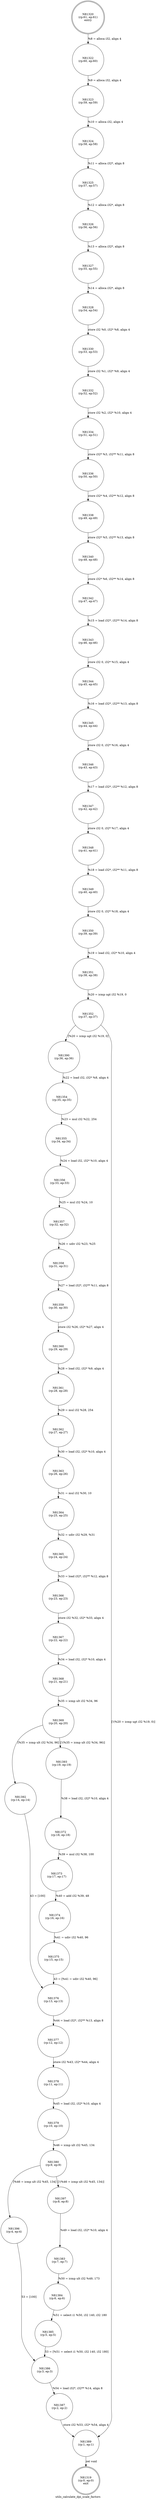 digraph utils_calculate_dpi_scale_factors {
label="utils_calculate_dpi_scale_factors"
81319 [label="N81319\n(rp:0, ep:0)\nexit", shape="doublecircle"]
81320 [label="N81320\n(rp:61, ep:61)\nentry", shape="doublecircle"]
81320 -> 81322 [label="%8 = alloca i32, align 4"]
81322 [label="N81322\n(rp:60, ep:60)", shape="circle"]
81322 -> 81323 [label="%9 = alloca i32, align 4"]
81323 [label="N81323\n(rp:59, ep:59)", shape="circle"]
81323 -> 81324 [label="%10 = alloca i32, align 4"]
81324 [label="N81324\n(rp:58, ep:58)", shape="circle"]
81324 -> 81325 [label="%11 = alloca i32*, align 8"]
81325 [label="N81325\n(rp:57, ep:57)", shape="circle"]
81325 -> 81326 [label="%12 = alloca i32*, align 8"]
81326 [label="N81326\n(rp:56, ep:56)", shape="circle"]
81326 -> 81327 [label="%13 = alloca i32*, align 8"]
81327 [label="N81327\n(rp:55, ep:55)", shape="circle"]
81327 -> 81328 [label="%14 = alloca i32*, align 8"]
81328 [label="N81328\n(rp:54, ep:54)", shape="circle"]
81328 -> 81330 [label="store i32 %0, i32* %8, align 4"]
81330 [label="N81330\n(rp:53, ep:53)", shape="circle"]
81330 -> 81332 [label="store i32 %1, i32* %9, align 4"]
81332 [label="N81332\n(rp:52, ep:52)", shape="circle"]
81332 -> 81334 [label="store i32 %2, i32* %10, align 4"]
81334 [label="N81334\n(rp:51, ep:51)", shape="circle"]
81334 -> 81336 [label="store i32* %3, i32** %11, align 8"]
81336 [label="N81336\n(rp:50, ep:50)", shape="circle"]
81336 -> 81338 [label="store i32* %4, i32** %12, align 8"]
81338 [label="N81338\n(rp:49, ep:49)", shape="circle"]
81338 -> 81340 [label="store i32* %5, i32** %13, align 8"]
81340 [label="N81340\n(rp:48, ep:48)", shape="circle"]
81340 -> 81342 [label="store i32* %6, i32** %14, align 8"]
81342 [label="N81342\n(rp:47, ep:47)", shape="circle"]
81342 -> 81343 [label="%15 = load i32*, i32** %14, align 8"]
81343 [label="N81343\n(rp:46, ep:46)", shape="circle"]
81343 -> 81344 [label="store i32 0, i32* %15, align 4"]
81344 [label="N81344\n(rp:45, ep:45)", shape="circle"]
81344 -> 81345 [label="%16 = load i32*, i32** %13, align 8"]
81345 [label="N81345\n(rp:44, ep:44)", shape="circle"]
81345 -> 81346 [label="store i32 0, i32* %16, align 4"]
81346 [label="N81346\n(rp:43, ep:43)", shape="circle"]
81346 -> 81347 [label="%17 = load i32*, i32** %12, align 8"]
81347 [label="N81347\n(rp:42, ep:42)", shape="circle"]
81347 -> 81348 [label="store i32 0, i32* %17, align 4"]
81348 [label="N81348\n(rp:41, ep:41)", shape="circle"]
81348 -> 81349 [label="%18 = load i32*, i32** %11, align 8"]
81349 [label="N81349\n(rp:40, ep:40)", shape="circle"]
81349 -> 81350 [label="store i32 0, i32* %18, align 4"]
81350 [label="N81350\n(rp:39, ep:39)", shape="circle"]
81350 -> 81351 [label="%19 = load i32, i32* %10, align 4"]
81351 [label="N81351\n(rp:38, ep:38)", shape="circle"]
81351 -> 81352 [label="%20 = icmp ugt i32 %19, 0"]
81352 [label="N81352\n(rp:37, ep:37)", shape="circle"]
81352 -> 81390 [label="[%20 = icmp ugt i32 %19, 0]"]
81352 -> 81389 [label="[!(%20 = icmp ugt i32 %19, 0)]"]
81354 [label="N81354\n(rp:35, ep:35)", shape="circle"]
81354 -> 81355 [label="%23 = mul i32 %22, 254"]
81355 [label="N81355\n(rp:34, ep:34)", shape="circle"]
81355 -> 81356 [label="%24 = load i32, i32* %10, align 4"]
81356 [label="N81356\n(rp:33, ep:33)", shape="circle"]
81356 -> 81357 [label="%25 = mul i32 %24, 10"]
81357 [label="N81357\n(rp:32, ep:32)", shape="circle"]
81357 -> 81358 [label="%26 = udiv i32 %23, %25"]
81358 [label="N81358\n(rp:31, ep:31)", shape="circle"]
81358 -> 81359 [label="%27 = load i32*, i32** %11, align 8"]
81359 [label="N81359\n(rp:30, ep:30)", shape="circle"]
81359 -> 81360 [label="store i32 %26, i32* %27, align 4"]
81360 [label="N81360\n(rp:29, ep:29)", shape="circle"]
81360 -> 81361 [label="%28 = load i32, i32* %9, align 4"]
81361 [label="N81361\n(rp:28, ep:28)", shape="circle"]
81361 -> 81362 [label="%29 = mul i32 %28, 254"]
81362 [label="N81362\n(rp:27, ep:27)", shape="circle"]
81362 -> 81363 [label="%30 = load i32, i32* %10, align 4"]
81363 [label="N81363\n(rp:26, ep:26)", shape="circle"]
81363 -> 81364 [label="%31 = mul i32 %30, 10"]
81364 [label="N81364\n(rp:25, ep:25)", shape="circle"]
81364 -> 81365 [label="%32 = udiv i32 %29, %31"]
81365 [label="N81365\n(rp:24, ep:24)", shape="circle"]
81365 -> 81366 [label="%33 = load i32*, i32** %12, align 8"]
81366 [label="N81366\n(rp:23, ep:23)", shape="circle"]
81366 -> 81367 [label="store i32 %32, i32* %33, align 4"]
81367 [label="N81367\n(rp:22, ep:22)", shape="circle"]
81367 -> 81368 [label="%34 = load i32, i32* %10, align 4"]
81368 [label="N81368\n(rp:21, ep:21)", shape="circle"]
81368 -> 81369 [label="%35 = icmp ult i32 %34, 96"]
81369 [label="N81369\n(rp:20, ep:20)", shape="circle"]
81369 -> 81392 [label="[%35 = icmp ult i32 %34, 96]"]
81369 -> 81393 [label="[!(%35 = icmp ult i32 %34, 96)]"]
81372 [label="N81372\n(rp:18, ep:18)", shape="circle"]
81372 -> 81373 [label="%39 = mul i32 %38, 100"]
81373 [label="N81373\n(rp:17, ep:17)", shape="circle"]
81373 -> 81374 [label="%40 = add i32 %39, 48"]
81374 [label="N81374\n(rp:16, ep:16)", shape="circle"]
81374 -> 81375 [label="%41 = udiv i32 %40, 96"]
81375 [label="N81375\n(rp:15, ep:15)", shape="circle"]
81375 -> 81376 [label="43 = [%41 = udiv i32 %40, 96]"]
81376 [label="N81376\n(rp:13, ep:13)", shape="circle"]
81376 -> 81377 [label="%44 = load i32*, i32** %13, align 8"]
81377 [label="N81377\n(rp:12, ep:12)", shape="circle"]
81377 -> 81378 [label="store i32 %43, i32* %44, align 4"]
81378 [label="N81378\n(rp:11, ep:11)", shape="circle"]
81378 -> 81379 [label="%45 = load i32, i32* %10, align 4"]
81379 [label="N81379\n(rp:10, ep:10)", shape="circle"]
81379 -> 81380 [label="%46 = icmp ult i32 %45, 134"]
81380 [label="N81380\n(rp:9, ep:9)", shape="circle"]
81380 -> 81396 [label="[%46 = icmp ult i32 %45, 134]"]
81380 -> 81397 [label="[!(%46 = icmp ult i32 %45, 134)]"]
81383 [label="N81383\n(rp:7, ep:7)", shape="circle"]
81383 -> 81384 [label="%50 = icmp ult i32 %49, 173"]
81384 [label="N81384\n(rp:6, ep:6)", shape="circle"]
81384 -> 81385 [label="%51 = select i1 %50, i32 140, i32 180"]
81385 [label="N81385\n(rp:5, ep:5)", shape="circle"]
81385 -> 81386 [label="53 = [%51 = select i1 %50, i32 140, i32 180]"]
81386 [label="N81386\n(rp:3, ep:3)", shape="circle"]
81386 -> 81387 [label="%54 = load i32*, i32** %14, align 8"]
81387 [label="N81387\n(rp:2, ep:2)", shape="circle"]
81387 -> 81389 [label="store i32 %53, i32* %54, align 4"]
81389 [label="N81389\n(rp:1, ep:1)", shape="circle"]
81389 -> 81319 [label="ret void"]
81390 [label="N81390\n(rp:36, ep:36)", shape="circle"]
81390 -> 81354 [label="%22 = load i32, i32* %8, align 4"]
81392 [label="N81392\n(rp:14, ep:14)", shape="circle"]
81392 -> 81376 [label="43 = [100]"]
81393 [label="N81393\n(rp:19, ep:19)", shape="circle"]
81393 -> 81372 [label="%38 = load i32, i32* %10, align 4"]
81396 [label="N81396\n(rp:4, ep:4)", shape="circle"]
81396 -> 81386 [label="53 = [100]"]
81397 [label="N81397\n(rp:8, ep:8)", shape="circle"]
81397 -> 81383 [label="%49 = load i32, i32* %10, align 4"]
}
